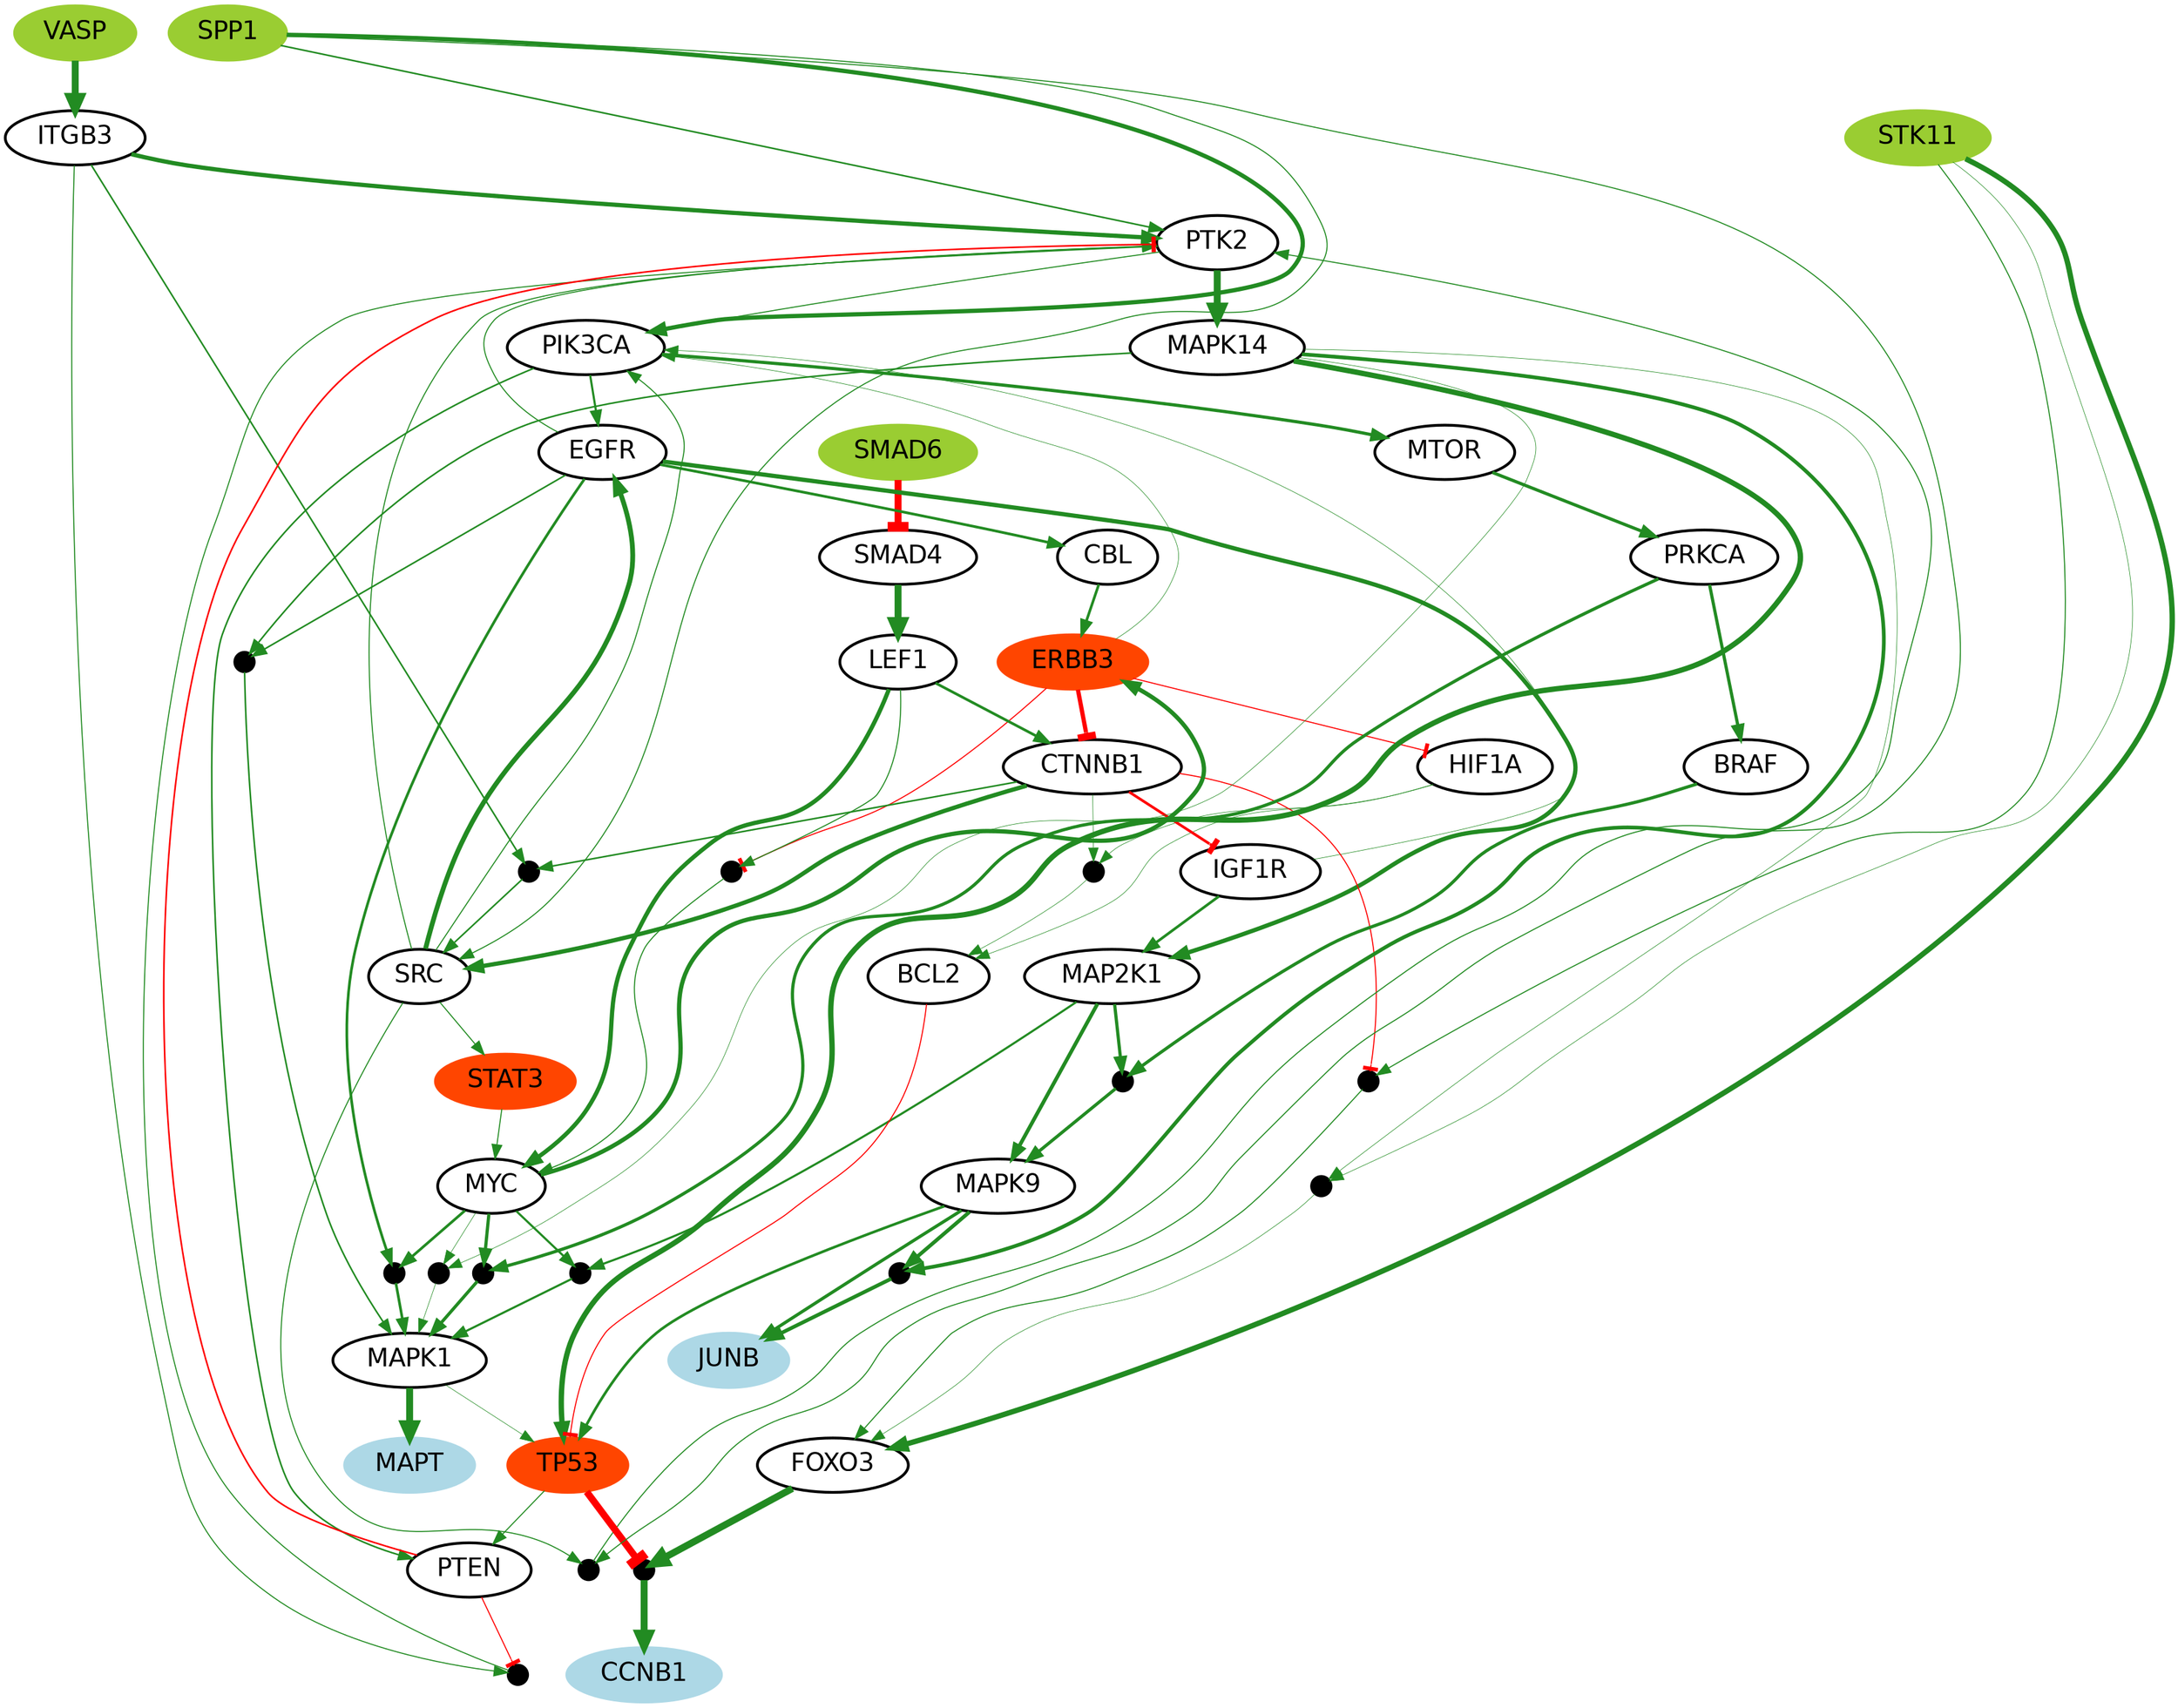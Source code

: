 digraph "" {
PTK2 [color=black, fillcolor=white, fontname=Helvetica, fontsize=18, shape=ellipse, style="filled, bold"];
ERBB3 [color=orangered, fillcolor=orangered, fontname=Helvetica, fontsize=18, shape=ellipse, style="filled, bold"];
SMAD4 [color=black, fillcolor=white, fontname=Helvetica, fontsize=18, shape=ellipse, style="filled, bold"];
SMAD6 [color=olivedrab3, fillcolor=olivedrab3, fontname=Helvetica, fontsize=18, shape=ellipse, style="filled, bold"];
STK11 [color=olivedrab3, fillcolor=olivedrab3, fontname=Helvetica, fontsize=18, shape=ellipse, style="filled, bold"];
EGFR [color=black, fillcolor=white, fontname=Helvetica, fontsize=18, shape=ellipse, style="filled, bold"];
IGF1R [color=black, fillcolor=white, fontname=Helvetica, fontsize=18, shape=ellipse, style="filled, bold"];
HIF1A [color=black, fillcolor=white, fontname=Helvetica, fontsize=18, shape=ellipse, style="filled, bold"];
CTNNB1 [color=black, fillcolor=white, fontname=Helvetica, fontsize=18, shape=ellipse, style="filled, bold"];
MAP2K1 [color=black, fillcolor=white, fontname=Helvetica, fontsize=18, shape=ellipse, style="filled, bold"];
VASP [color=olivedrab3, fillcolor=olivedrab3, fontname=Helvetica, fontsize=18, shape=ellipse, style="filled, bold"];
MAPK14 [color=black, fillcolor=white, fontname=Helvetica, fontsize=18, shape=ellipse, style="filled, bold"];
STAT3 [color=orangered, fillcolor=orangered, fontname=Helvetica, fontsize=18, shape=ellipse, style="filled, bold"];
PIK3CA [color=black, fillcolor=white, fontname=Helvetica, fontsize=18, shape=ellipse, style="filled, bold"];
"gate-8" [color=black, fillcolor=black, fixedsize=True, fontname=Helvetica, fontsize=18, gate=True, height="0.2", label=".", shape=ellipse, style="filled, bold", width="0.2"];
"gate-9" [color=black, fillcolor=black, fixedsize=True, fontname=Helvetica, fontsize=18, gate=True, height="0.2", label=".", shape=ellipse, style="filled, bold", width="0.2"];
MAPK1 [color=black, fillcolor=white, fontname=Helvetica, fontsize=18, shape=ellipse, style="filled, bold"];
"gate-1" [color=black, fillcolor=black, fixedsize=True, fontname=Helvetica, fontsize=18, gate=True, height="0.2", label=".", shape=ellipse, style="filled, bold", width="0.2"];
"gate-2" [color=black, fillcolor=black, fixedsize=True, fontname=Helvetica, fontsize=18, gate=True, height="0.2", label=".", shape=ellipse, style="filled, bold", width="0.2"];
MAPK9 [color=black, fillcolor=white, fontname=Helvetica, fontsize=18, shape=ellipse, style="filled, bold"];
"gate-4" [color=black, fillcolor=black, fixedsize=True, fontname=Helvetica, fontsize=18, gate=True, height="0.2", label=".", shape=ellipse, style="filled, bold", width="0.2"];
"gate-5" [color=black, fillcolor=black, fixedsize=True, fontname=Helvetica, fontsize=18, gate=True, height="0.2", label=".", shape=ellipse, style="filled, bold", width="0.2"];
"gate-6" [color=black, fillcolor=black, fixedsize=True, fontname=Helvetica, fontsize=18, gate=True, height="0.2", label=".", shape=ellipse, style="filled, bold", width="0.2"];
"gate-7" [color=black, fillcolor=black, fixedsize=True, fontname=Helvetica, fontsize=18, gate=True, height="0.2", label=".", shape=ellipse, style="filled, bold", width="0.2"];
SRC [color=black, fillcolor=white, fontname=Helvetica, fontsize=18, shape=ellipse, style="filled, bold"];
ITGB3 [color=black, fillcolor=white, fontname=Helvetica, fontsize=18, shape=ellipse, style="filled, bold"];
JUNB [color=lightblue, fillcolor=lightblue, fontname=Helvetica, fontsize=18, shape=ellipse, style="filled, bold"];
PRKCA [color=black, fillcolor=white, fontname=Helvetica, fontsize=18, shape=ellipse, style="filled, bold"];
"gate-13" [color=black, fillcolor=black, fixedsize=True, fontname=Helvetica, fontsize=18, gate=True, height="0.2", label=".", shape=ellipse, style="filled, bold", width="0.2"];
"gate-10" [color=black, fillcolor=black, fixedsize=True, fontname=Helvetica, fontsize=18, gate=True, height="0.2", label=".", shape=ellipse, style="filled, bold", width="0.2"];
"gate-11" [color=black, fillcolor=black, fixedsize=True, fontname=Helvetica, fontsize=18, gate=True, height="0.2", label=".", shape=ellipse, style="filled, bold", width="0.2"];
"gate-14" [color=black, fillcolor=black, fixedsize=True, fontname=Helvetica, fontsize=18, gate=True, height="0.2", label=".", shape=ellipse, style="filled, bold", width="0.2"];
"gate-15" [color=black, fillcolor=black, fixedsize=True, fontname=Helvetica, fontsize=18, gate=True, height="0.2", label=".", shape=ellipse, style="filled, bold", width="0.2"];
MTOR [color=black, fillcolor=white, fontname=Helvetica, fontsize=18, shape=ellipse, style="filled, bold"];
LEF1 [color=black, fillcolor=white, fontname=Helvetica, fontsize=18, shape=ellipse, style="filled, bold"];
MYC [color=black, fillcolor=white, fontname=Helvetica, fontsize=18, shape=ellipse, style="filled, bold"];
FOXO3 [color=black, fillcolor=white, fontname=Helvetica, fontsize=18, shape=ellipse, style="filled, bold"];
CCNB1 [color=lightblue, fillcolor=lightblue, fontname=Helvetica, fontsize=18, shape=ellipse, style="filled, bold"];
"gate-3" [color=black, fillcolor=black, fixedsize=True, fontname=Helvetica, fontsize=18, gate=True, height="0.2", label=".", shape=ellipse, style="filled, bold", width="0.2"];
TP53 [color=orangered, fillcolor=orangered, fontname=Helvetica, fontsize=18, shape=ellipse, style="filled, bold"];
"gate-12" [color=black, fillcolor=black, fixedsize=True, fontname=Helvetica, fontsize=18, gate=True, height="0.2", label=".", shape=ellipse, style="filled, bold", width="0.2"];
CBL [color=black, fillcolor=white, fontname=Helvetica, fontsize=18, shape=ellipse, style="filled, bold"];
PTEN [color=black, fillcolor=white, fontname=Helvetica, fontsize=18, shape=ellipse, style="filled, bold"];
SPP1 [color=olivedrab3, fillcolor=olivedrab3, fontname=Helvetica, fontsize=18, shape=ellipse, style="filled, bold"];
BRAF [color=black, fillcolor=white, fontname=Helvetica, fontsize=18, shape=ellipse, style="filled, bold"];
MAPT [color=lightblue, fillcolor=lightblue, fontname=Helvetica, fontsize=18, shape=ellipse, style="filled, bold"];
BCL2 [color=black, fillcolor=white, fontname=Helvetica, fontsize=18, shape=ellipse, style="filled, bold"];
PTK2 -> MAPK14  [arrowhead=normal, color=forestgreen, dir=forward, key=0, penwidth="5.0", sign=1, weight="1.0"];
PTK2 -> PIK3CA  [arrowhead=normal, color=forestgreen, dir=forward, key=0, penwidth="0.769230769231", sign=1, weight="0.153846153846"];
ERBB3 -> "gate-12"  [arrowhead=tee, color=red, dir=forward, key=0, penwidth="0.769230769231", sign="-1", weight="0.153846153846"];
ERBB3 -> PIK3CA  [arrowhead=normal, color=forestgreen, dir=forward, key=0, penwidth="0.384615384615", sign=1, weight="0.0769230769231"];
ERBB3 -> CTNNB1  [arrowhead=tee, color=red, dir=forward, key=0, penwidth="3.07692307692", sign="-1", weight="0.615384615385"];
ERBB3 -> HIF1A  [arrowhead=tee, color=red, dir=forward, key=0, penwidth="0.769230769231", sign="-1", weight="0.153846153846"];
SMAD4 -> LEF1  [arrowhead=normal, color=forestgreen, dir=forward, key=0, penwidth="5.0", sign=1, weight="1.0"];
SMAD6 -> SMAD4  [arrowhead=tee, color=red, dir=forward, key=0, penwidth="5.0", sign="-1", weight="1.0"];
STK11 -> FOXO3  [arrowhead=normal, color=forestgreen, dir=forward, key=0, penwidth="3.84615384615", sign=1, weight="0.769230769231"];
STK11 -> "gate-4"  [arrowhead=normal, color=forestgreen, dir=forward, key=0, penwidth="0.769230769231", sign=1, weight="0.153846153846"];
STK11 -> "gate-5"  [arrowhead=normal, color=forestgreen, dir=forward, key=0, penwidth="0.384615384615", sign=1, weight="0.0769230769231"];
EGFR -> "gate-8"  [arrowhead=normal, color=forestgreen, dir=forward, key=0, penwidth="1.15384615385", sign=1, weight="0.230769230769"];
EGFR -> "gate-9"  [arrowhead=normal, color=forestgreen, dir=forward, key=0, penwidth="1.92307692308", sign=1, weight="0.384615384615"];
EGFR -> MAP2K1  [arrowhead=normal, color=forestgreen, dir=forward, key=0, penwidth="3.07692307692", sign=1, weight="0.615384615385"];
EGFR -> PTK2  [arrowhead=normal, color=forestgreen, dir=forward, key=0, penwidth="0.769230769231", sign=1, weight="0.153846153846"];
EGFR -> CBL  [arrowhead=normal, color=forestgreen, dir=forward, key=0, penwidth="1.92307692308", sign=1, weight="0.384615384615"];
IGF1R -> PIK3CA  [arrowhead=normal, color=forestgreen, dir=forward, key=0, penwidth="0.384615384615", sign=1, weight="0.0769230769231"];
IGF1R -> MAP2K1  [arrowhead=normal, color=forestgreen, dir=forward, key=0, penwidth="1.92307692308", sign=1, weight="0.384615384615"];
HIF1A -> "gate-15"  [arrowhead=normal, color=forestgreen, dir=forward, key=0, penwidth="0.384615384615", sign=1, weight="0.0769230769231"];
HIF1A -> BCL2  [arrowhead=normal, color=forestgreen, dir=forward, key=0, penwidth="0.384615384615", sign=1, weight="0.0769230769231"];
CTNNB1 -> SRC  [arrowhead=normal, color=forestgreen, dir=forward, key=0, penwidth="3.07692307692", sign=1, weight="0.615384615385"];
CTNNB1 -> IGF1R  [arrowhead=tee, color=red, dir=forward, key=0, penwidth="1.92307692308", sign="-1", weight="0.384615384615"];
CTNNB1 -> "gate-3"  [arrowhead=normal, color=forestgreen, dir=forward, key=0, penwidth="1.15384615385", sign=1, weight="0.230769230769"];
CTNNB1 -> "gate-4"  [arrowhead=tee, color=red, dir=forward, key=0, penwidth="0.769230769231", sign="-1", weight="0.153846153846"];
CTNNB1 -> "gate-15"  [arrowhead=normal, color=forestgreen, dir=forward, key=0, penwidth="0.384615384615", sign=1, weight="0.0769230769231"];
MAP2K1 -> MAPK9  [arrowhead=normal, color=forestgreen, dir=forward, key=0, penwidth="2.69230769231", sign=1, weight="0.538461538462"];
MAP2K1 -> "gate-11"  [arrowhead=normal, color=forestgreen, dir=forward, key=0, penwidth="1.53846153846", sign=1, weight="0.307692307692"];
MAP2K1 -> "gate-13"  [arrowhead=normal, color=forestgreen, dir=forward, key=0, penwidth="2.30769230769", sign=1, weight="0.461538461538"];
VASP -> ITGB3  [arrowhead=normal, color=forestgreen, dir=forward, key=0, penwidth="5.0", sign=1, weight="1.0"];
MAPK14 -> "gate-8"  [arrowhead=normal, color=forestgreen, dir=forward, key=0, penwidth="1.15384615385", sign=1, weight="0.230769230769"];
MAPK14 -> "gate-10"  [arrowhead=normal, color=forestgreen, dir=forward, key=0, penwidth="0.384615384615", sign=1, weight="0.0769230769231"];
MAPK14 -> TP53  [arrowhead=normal, color=forestgreen, dir=forward, key=0, penwidth="3.84615384615", sign=1, weight="0.769230769231"];
MAPK14 -> "gate-5"  [arrowhead=normal, color=forestgreen, dir=forward, key=0, penwidth="0.384615384615", sign=1, weight="0.0769230769231"];
MAPK14 -> "gate-6"  [arrowhead=normal, color=forestgreen, dir=forward, key=0, penwidth="2.69230769231", sign=1, weight="0.538461538462"];
STAT3 -> MYC  [arrowhead=normal, color=forestgreen, dir=forward, key=0, penwidth="0.769230769231", sign=1, weight="0.153846153846"];
PIK3CA -> MTOR  [arrowhead=normal, color=forestgreen, dir=forward, key=0, penwidth="2.30769230769", sign=1, weight="0.461538461538"];
PIK3CA -> EGFR  [arrowhead=normal, color=forestgreen, dir=forward, key=0, penwidth="1.53846153846", sign=1, weight="0.307692307692"];
PIK3CA -> PTEN  [arrowhead=normal, color=forestgreen, dir=forward, key=0, penwidth="1.15384615385", sign=1, weight="0.230769230769"];
"gate-8" -> MAPK1  [arrowhead=normal, color=forestgreen, dir=forward, key=0, penwidth="1.15384615385", sign=1, weight="0.230769230769"];
"gate-9" -> MAPK1  [arrowhead=normal, color=forestgreen, dir=forward, key=0, penwidth="1.92307692308", sign=1, weight="0.384615384615"];
MAPK1 -> TP53  [arrowhead=normal, color=forestgreen, dir=forward, key=0, penwidth="0.384615384615", sign=1, weight="0.0769230769231"];
MAPK1 -> MAPT  [arrowhead=normal, color=forestgreen, dir=forward, key=0, penwidth="5.0", sign=1, weight="1.0"];
"gate-1" -> PTK2  [arrowhead=normal, color=forestgreen, dir=forward, key=0, penwidth="0.769230769231", sign=1, weight="0.153846153846"];
"gate-2" -> PTK2  [arrowhead=normal, color=forestgreen, dir=forward, key=0, penwidth="0.769230769231", sign=1, weight="0.153846153846"];
MAPK9 -> JUNB  [arrowhead=normal, color=forestgreen, dir=forward, key=0, penwidth="2.30769230769", sign=1, weight="0.461538461538"];
MAPK9 -> TP53  [arrowhead=normal, color=forestgreen, dir=forward, key=0, penwidth="1.92307692308", sign=1, weight="0.384615384615"];
MAPK9 -> "gate-6"  [arrowhead=normal, color=forestgreen, dir=forward, key=0, penwidth="2.69230769231", sign=1, weight="0.538461538462"];
"gate-4" -> FOXO3  [arrowhead=normal, color=forestgreen, dir=forward, key=0, penwidth="0.769230769231", sign=1, weight="0.153846153846"];
"gate-5" -> FOXO3  [arrowhead=normal, color=forestgreen, dir=forward, key=0, penwidth="0.384615384615", sign=1, weight="0.0769230769231"];
"gate-6" -> JUNB  [arrowhead=normal, color=forestgreen, dir=forward, key=0, penwidth="2.69230769231", sign=1, weight="0.538461538462"];
"gate-7" -> MAPK1  [arrowhead=normal, color=forestgreen, dir=forward, key=0, penwidth="2.30769230769", sign=1, weight="0.461538461538"];
SRC -> "gate-1"  [arrowhead=normal, color=forestgreen, dir=forward, key=0, penwidth="0.769230769231", sign=1, weight="0.153846153846"];
SRC -> EGFR  [arrowhead=normal, color=forestgreen, dir=forward, key=0, penwidth="3.46153846154", sign=1, weight="0.692307692308"];
SRC -> PTK2  [arrowhead=normal, color=forestgreen, dir=forward, key=0, penwidth="0.769230769231", sign=1, weight="0.153846153846"];
SRC -> STAT3  [arrowhead=normal, color=forestgreen, dir=forward, key=0, penwidth="0.769230769231", sign=1, weight="0.153846153846"];
SRC -> PIK3CA  [arrowhead=normal, color=forestgreen, dir=forward, key=0, penwidth="0.769230769231", sign=1, weight="0.153846153846"];
ITGB3 -> "gate-2"  [arrowhead=normal, color=forestgreen, dir=forward, key=0, penwidth="0.769230769231", sign=1, weight="0.153846153846"];
ITGB3 -> PTK2  [arrowhead=normal, color=forestgreen, dir=forward, key=0, penwidth="3.07692307692", sign=1, weight="0.615384615385"];
ITGB3 -> "gate-3"  [arrowhead=normal, color=forestgreen, dir=forward, key=0, penwidth="1.15384615385", sign=1, weight="0.230769230769"];
PRKCA -> BRAF  [arrowhead=normal, color=forestgreen, dir=forward, key=0, penwidth="2.30769230769", sign=1, weight="0.461538461538"];
PRKCA -> "gate-7"  [arrowhead=normal, color=forestgreen, dir=forward, key=0, penwidth="2.30769230769", sign=1, weight="0.461538461538"];
"gate-13" -> MAPK9  [arrowhead=normal, color=forestgreen, dir=forward, key=0, penwidth="2.30769230769", sign=1, weight="0.461538461538"];
"gate-10" -> MAPK1  [arrowhead=normal, color=forestgreen, dir=forward, key=0, penwidth="0.384615384615", sign=1, weight="0.0769230769231"];
"gate-11" -> MAPK1  [arrowhead=normal, color=forestgreen, dir=forward, key=0, penwidth="1.53846153846", sign=1, weight="0.307692307692"];
"gate-14" -> CCNB1  [arrowhead=normal, color=forestgreen, dir=forward, key=0, penwidth="5.0", sign=1, weight="1.0"];
"gate-15" -> BCL2  [arrowhead=normal, color=forestgreen, dir=forward, key=0, penwidth="0.384615384615", sign=1, weight="0.0769230769231"];
MTOR -> PRKCA  [arrowhead=normal, color=forestgreen, dir=forward, key=0, penwidth="2.30769230769", sign=1, weight="0.461538461538"];
LEF1 -> "gate-12"  [arrowhead=normal, color=forestgreen, dir=forward, key=0, penwidth="0.769230769231", sign=1, weight="0.153846153846"];
LEF1 -> CTNNB1  [arrowhead=normal, color=forestgreen, dir=forward, key=0, penwidth="1.92307692308", sign=1, weight="0.384615384615"];
LEF1 -> MYC  [arrowhead=normal, color=forestgreen, dir=forward, key=0, penwidth="3.07692307692", sign=1, weight="0.615384615385"];
MYC -> "gate-9"  [arrowhead=normal, color=forestgreen, dir=forward, key=0, penwidth="1.92307692308", sign=1, weight="0.384615384615"];
MYC -> "gate-10"  [arrowhead=normal, color=forestgreen, dir=forward, key=0, penwidth="0.384615384615", sign=1, weight="0.0769230769231"];
MYC -> "gate-11"  [arrowhead=normal, color=forestgreen, dir=forward, key=0, penwidth="1.53846153846", sign=1, weight="0.307692307692"];
MYC -> ERBB3  [arrowhead=normal, color=forestgreen, dir=forward, key=0, penwidth="3.07692307692", sign=1, weight="0.615384615385"];
MYC -> "gate-7"  [arrowhead=normal, color=forestgreen, dir=forward, key=0, penwidth="2.30769230769", sign=1, weight="0.461538461538"];
FOXO3 -> "gate-14"  [arrowhead=normal, color=forestgreen, dir=forward, key=0, penwidth="5.0", sign=1, weight="1.0"];
"gate-3" -> SRC  [arrowhead=normal, color=forestgreen, dir=forward, key=0, penwidth="1.15384615385", sign=1, weight="0.230769230769"];
TP53 -> PTEN  [arrowhead=normal, color=forestgreen, dir=forward, key=0, penwidth="0.769230769231", sign=1, weight="0.153846153846"];
TP53 -> "gate-14"  [arrowhead=tee, color=red, dir=forward, key=0, penwidth="5.0", sign="-1", weight="1.0"];
"gate-12" -> MYC  [arrowhead=normal, color=forestgreen, dir=forward, key=0, penwidth="0.769230769231", sign=1, weight="0.153846153846"];
CBL -> ERBB3  [arrowhead=normal, color=forestgreen, dir=forward, key=0, penwidth="1.92307692308", sign=1, weight="0.384615384615"];
PTEN -> "gate-2"  [arrowhead=tee, color=red, dir=forward, key=0, penwidth="0.769230769231", sign="-1", weight="0.153846153846"];
PTEN -> PTK2  [arrowhead=tee, color=red, dir=forward, key=0, penwidth="1.15384615385", sign="-1", weight="0.230769230769"];
SPP1 -> "gate-1"  [arrowhead=normal, color=forestgreen, dir=forward, key=0, penwidth="0.769230769231", sign=1, weight="0.153846153846"];
SPP1 -> PTK2  [arrowhead=normal, color=forestgreen, dir=forward, key=0, penwidth="1.15384615385", sign=1, weight="0.230769230769"];
SPP1 -> PIK3CA  [arrowhead=normal, color=forestgreen, dir=forward, key=0, penwidth="3.07692307692", sign=1, weight="0.615384615385"];
SPP1 -> SRC  [arrowhead=normal, color=forestgreen, dir=forward, key=0, penwidth="0.769230769231", sign=1, weight="0.153846153846"];
BRAF -> "gate-13"  [arrowhead=normal, color=forestgreen, dir=forward, key=0, penwidth="2.30769230769", sign=1, weight="0.461538461538"];
BCL2 -> TP53  [arrowhead=tee, color=red, dir=forward, key=0, penwidth="0.769230769231", sign="-1", weight="0.153846153846"];
}
